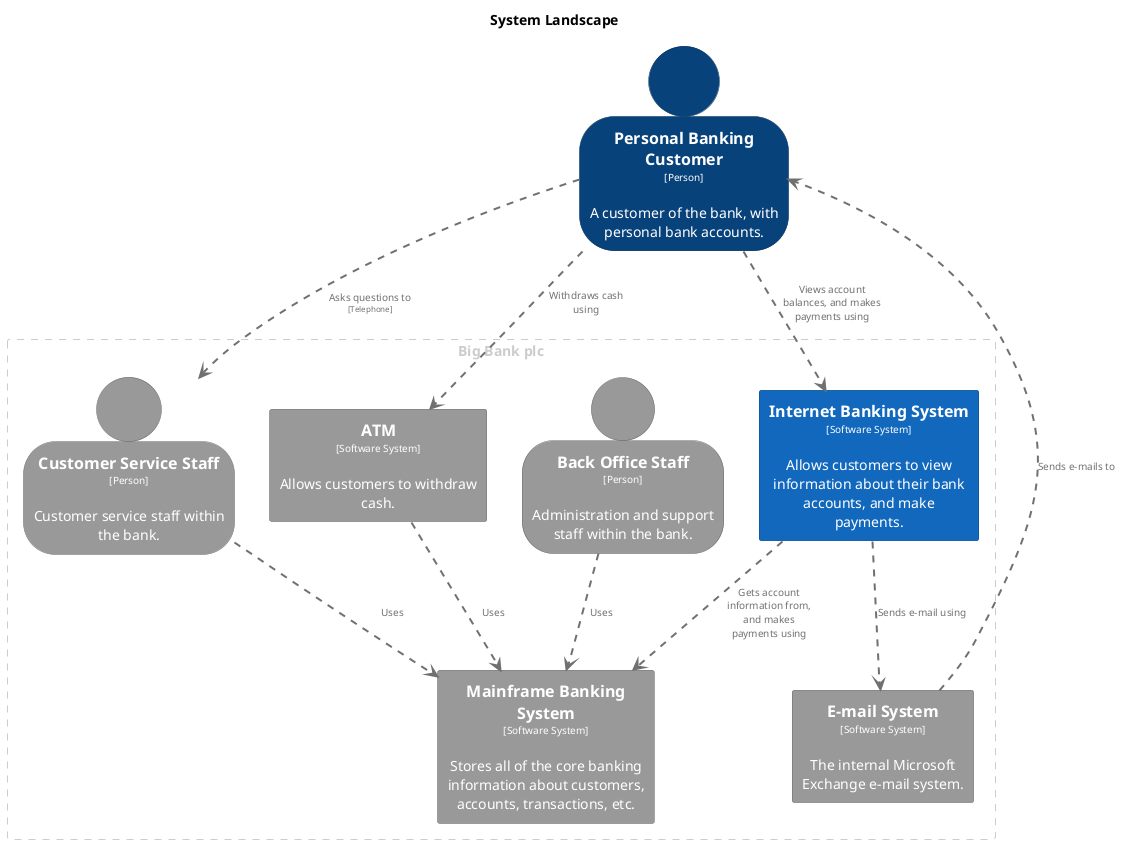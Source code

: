 @startuml
set separator none
title System Landscape

top to bottom direction

skinparam {
  arrowFontSize 10
  defaultTextAlignment center
  wrapWidth 200
  maxMessageSize 100
}

hide stereotype

skinparam rectangle<<ATM>> {
  BackgroundColor #999999
  FontColor #ffffff
  BorderColor #6b6b6b
  shadowing false
}
skinparam person<<BackOfficeStaff>> {
  BackgroundColor #999999
  FontColor #ffffff
  BorderColor #6b6b6b
  shadowing false
}
skinparam person<<CustomerServiceStaff>> {
  BackgroundColor #999999
  FontColor #ffffff
  BorderColor #6b6b6b
  shadowing false
}
skinparam rectangle<<EmailSystem>> {
  BackgroundColor #999999
  FontColor #ffffff
  BorderColor #6b6b6b
  shadowing false
}
skinparam rectangle<<InternetBankingSystem>> {
  BackgroundColor #1168bd
  FontColor #ffffff
  BorderColor #0b4884
  shadowing false
}
skinparam rectangle<<MainframeBankingSystem>> {
  BackgroundColor #999999
  FontColor #ffffff
  BorderColor #6b6b6b
  shadowing false
}
skinparam person<<PersonalBankingCustomer>> {
  BackgroundColor #08427b
  FontColor #ffffff
  BorderColor #052e56
  shadowing false
}

rectangle "Big Bank plc" <<group1>> {
  skinparam RectangleBorderColor<<group1>> #cccccc
  skinparam RectangleFontColor<<group1>> #cccccc
  skinparam RectangleBorderStyle<<group1>> dashed

  person "==Customer Service Staff\n<size:10>[Person]</size>\n\nCustomer service staff within the bank." <<CustomerServiceStaff>> as CustomerServiceStaff
  person "==Back Office Staff\n<size:10>[Person]</size>\n\nAdministration and support staff within the bank." <<BackOfficeStaff>> as BackOfficeStaff
  rectangle "==Mainframe Banking System\n<size:10>[Software System]</size>\n\nStores all of the core banking information about customers, accounts, transactions, etc." <<MainframeBankingSystem>> as MainframeBankingSystem
  rectangle "==E-mail System\n<size:10>[Software System]</size>\n\nThe internal Microsoft Exchange e-mail system." <<EmailSystem>> as EmailSystem
  rectangle "==ATM\n<size:10>[Software System]</size>\n\nAllows customers to withdraw cash." <<ATM>> as ATM
  rectangle "==Internet Banking System\n<size:10>[Software System]</size>\n\nAllows customers to view information about their bank accounts, and make payments." <<InternetBankingSystem>> as InternetBankingSystem
}

person "==Personal Banking Customer\n<size:10>[Person]</size>\n\nA customer of the bank, with personal bank accounts." <<PersonalBankingCustomer>> as PersonalBankingCustomer

PersonalBankingCustomer .[#707070,thickness=2].> InternetBankingSystem : "<color:#707070>Views account balances, and makes payments using"
InternetBankingSystem .[#707070,thickness=2].> MainframeBankingSystem : "<color:#707070>Gets account information from, and makes payments using"
InternetBankingSystem .[#707070,thickness=2].> EmailSystem : "<color:#707070>Sends e-mail using"
EmailSystem .[#707070,thickness=2].> PersonalBankingCustomer : "<color:#707070>Sends e-mails to"
PersonalBankingCustomer .[#707070,thickness=2].> CustomerServiceStaff : "<color:#707070>Asks questions to\n<color:#707070><size:8>[Telephone]</size>"
CustomerServiceStaff .[#707070,thickness=2].> MainframeBankingSystem : "<color:#707070>Uses"
PersonalBankingCustomer .[#707070,thickness=2].> ATM : "<color:#707070>Withdraws cash using"
ATM .[#707070,thickness=2].> MainframeBankingSystem : "<color:#707070>Uses"
BackOfficeStaff .[#707070,thickness=2].> MainframeBankingSystem : "<color:#707070>Uses"
@enduml